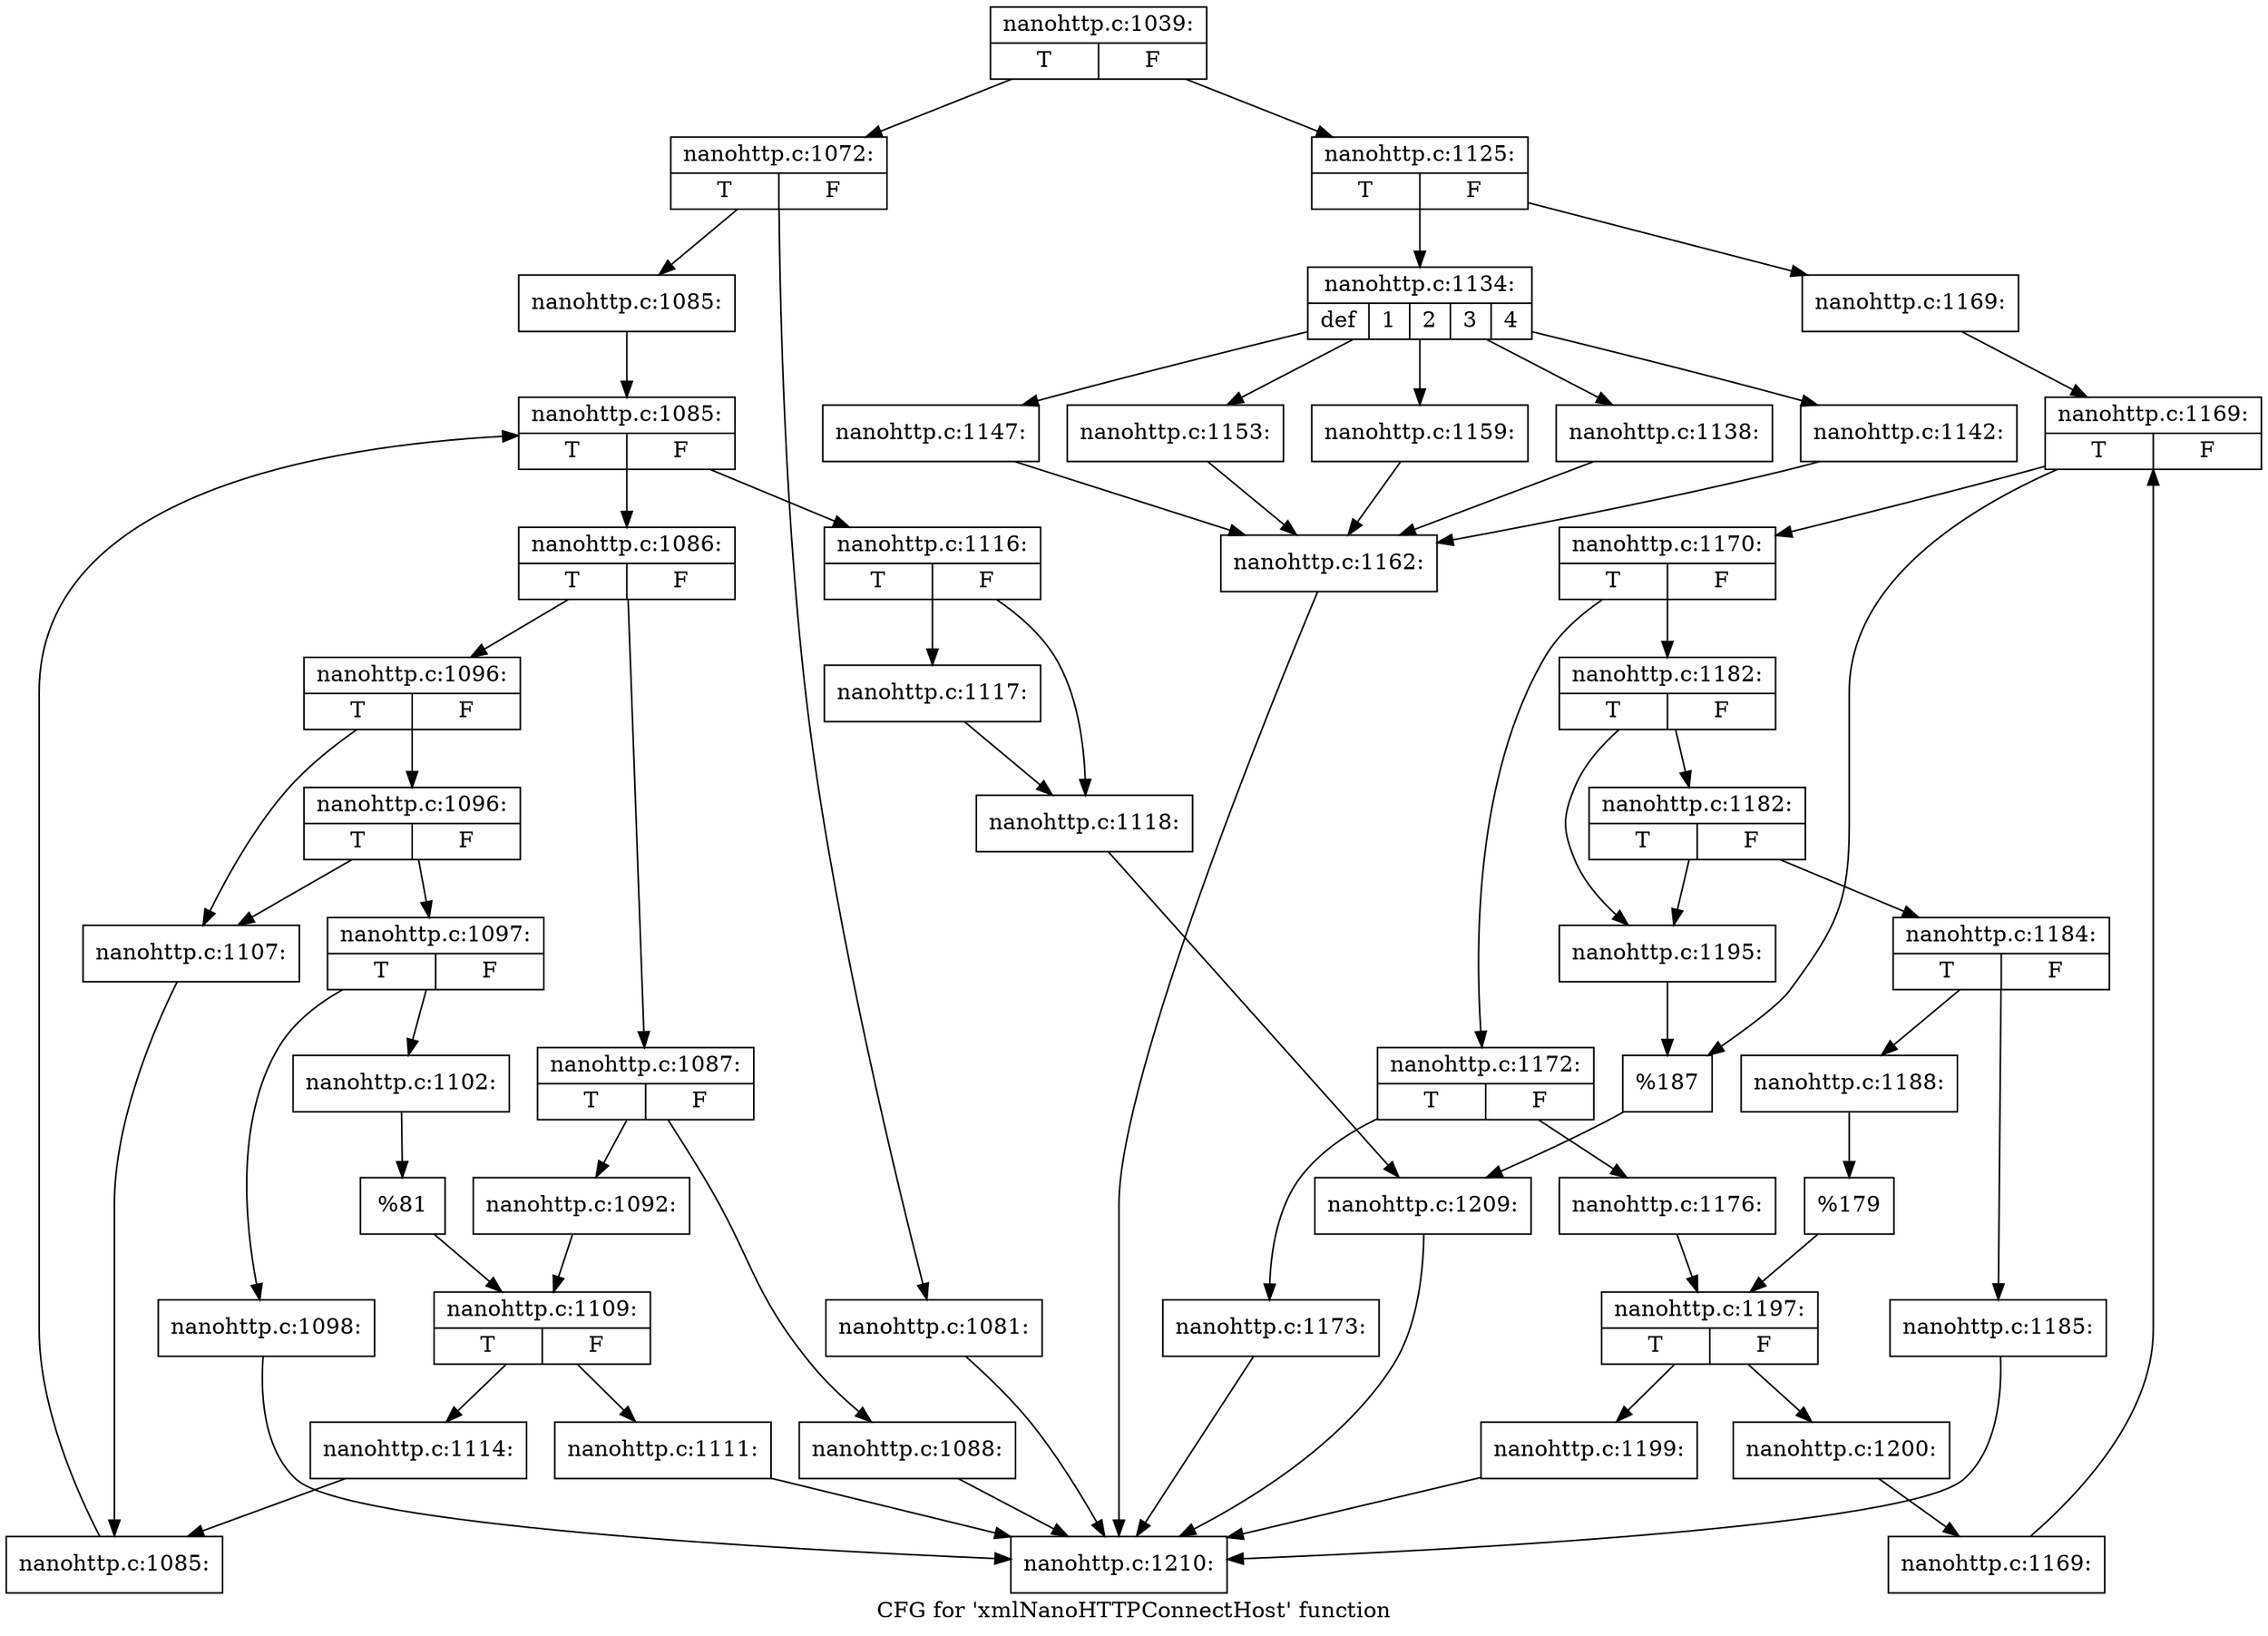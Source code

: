 digraph "CFG for 'xmlNanoHTTPConnectHost' function" {
	label="CFG for 'xmlNanoHTTPConnectHost' function";

	Node0x4460050 [shape=record,label="{nanohttp.c:1039:|{<s0>T|<s1>F}}"];
	Node0x4460050 -> Node0x4473720;
	Node0x4460050 -> Node0x44737c0;
	Node0x4473720 [shape=record,label="{nanohttp.c:1072:|{<s0>T|<s1>F}}"];
	Node0x4473720 -> Node0x439d220;
	Node0x4473720 -> Node0x439d550;
	Node0x439d220 [shape=record,label="{nanohttp.c:1081:}"];
	Node0x439d220 -> Node0x446a380;
	Node0x439d550 [shape=record,label="{nanohttp.c:1085:}"];
	Node0x439d550 -> Node0x439dd20;
	Node0x439dd20 [shape=record,label="{nanohttp.c:1085:|{<s0>T|<s1>F}}"];
	Node0x439dd20 -> Node0x439df80;
	Node0x439dd20 -> Node0x439db60;
	Node0x439df80 [shape=record,label="{nanohttp.c:1086:|{<s0>T|<s1>F}}"];
	Node0x439df80 -> Node0x439e180;
	Node0x439df80 -> Node0x439e220;
	Node0x439e180 [shape=record,label="{nanohttp.c:1087:|{<s0>T|<s1>F}}"];
	Node0x439e180 -> Node0x4381a60;
	Node0x439e180 -> Node0x439e6a0;
	Node0x4381a60 [shape=record,label="{nanohttp.c:1088:}"];
	Node0x4381a60 -> Node0x446a380;
	Node0x439e6a0 [shape=record,label="{nanohttp.c:1092:}"];
	Node0x439e6a0 -> Node0x439e1d0;
	Node0x439e220 [shape=record,label="{nanohttp.c:1096:|{<s0>T|<s1>F}}"];
	Node0x439e220 -> Node0x447d7d0;
	Node0x439e220 -> Node0x447d780;
	Node0x447d7d0 [shape=record,label="{nanohttp.c:1096:|{<s0>T|<s1>F}}"];
	Node0x447d7d0 -> Node0x447c5f0;
	Node0x447d7d0 -> Node0x447d780;
	Node0x447c5f0 [shape=record,label="{nanohttp.c:1097:|{<s0>T|<s1>F}}"];
	Node0x447c5f0 -> Node0x447dcd0;
	Node0x447c5f0 -> Node0x447dd20;
	Node0x447dcd0 [shape=record,label="{nanohttp.c:1098:}"];
	Node0x447dcd0 -> Node0x446a380;
	Node0x447dd20 [shape=record,label="{nanohttp.c:1102:}"];
	Node0x447dd20 -> Node0x447c920;
	Node0x447d780 [shape=record,label="{nanohttp.c:1107:}"];
	Node0x447d780 -> Node0x439df30;
	Node0x447c920 [shape=record,label="{%81}"];
	Node0x447c920 -> Node0x439e1d0;
	Node0x439e1d0 [shape=record,label="{nanohttp.c:1109:|{<s0>T|<s1>F}}"];
	Node0x439e1d0 -> Node0x447fad0;
	Node0x439e1d0 -> Node0x447fba0;
	Node0x447fad0 [shape=record,label="{nanohttp.c:1111:}"];
	Node0x447fad0 -> Node0x446a380;
	Node0x447fba0 [shape=record,label="{nanohttp.c:1114:}"];
	Node0x447fba0 -> Node0x439df30;
	Node0x439df30 [shape=record,label="{nanohttp.c:1085:}"];
	Node0x439df30 -> Node0x439dd20;
	Node0x439db60 [shape=record,label="{nanohttp.c:1116:|{<s0>T|<s1>F}}"];
	Node0x439db60 -> Node0x4480320;
	Node0x439db60 -> Node0x4480370;
	Node0x4480320 [shape=record,label="{nanohttp.c:1117:}"];
	Node0x4480320 -> Node0x4480370;
	Node0x4480370 [shape=record,label="{nanohttp.c:1118:}"];
	Node0x4480370 -> Node0x4473770;
	Node0x44737c0 [shape=record,label="{nanohttp.c:1125:|{<s0>T|<s1>F}}"];
	Node0x44737c0 -> Node0x4480c90;
	Node0x44737c0 -> Node0x4480f40;
	Node0x4480c90 [shape=record,label="{nanohttp.c:1134:|{<s0>def|<s1>1|<s2>2|<s3>3|<s4>4}}"];
	Node0x4480c90 -> Node0x4481c50;
	Node0x4480c90 -> Node0x4481f80;
	Node0x4480c90 -> Node0x4482430;
	Node0x4480c90 -> Node0x4481bd0;
	Node0x4480c90 -> Node0x4414000;
	Node0x4481f80 [shape=record,label="{nanohttp.c:1138:}"];
	Node0x4481f80 -> Node0x44810f0;
	Node0x4482430 [shape=record,label="{nanohttp.c:1142:}"];
	Node0x4482430 -> Node0x44810f0;
	Node0x4481bd0 [shape=record,label="{nanohttp.c:1147:}"];
	Node0x4481bd0 -> Node0x44810f0;
	Node0x4414000 [shape=record,label="{nanohttp.c:1153:}"];
	Node0x4414000 -> Node0x44810f0;
	Node0x4481c50 [shape=record,label="{nanohttp.c:1159:}"];
	Node0x4481c50 -> Node0x44810f0;
	Node0x44810f0 [shape=record,label="{nanohttp.c:1162:}"];
	Node0x44810f0 -> Node0x446a380;
	Node0x4480f40 [shape=record,label="{nanohttp.c:1169:}"];
	Node0x4480f40 -> Node0x44156b0;
	Node0x44156b0 [shape=record,label="{nanohttp.c:1169:|{<s0>T|<s1>F}}"];
	Node0x44156b0 -> Node0x440c2a0;
	Node0x44156b0 -> Node0x4415550;
	Node0x440c2a0 [shape=record,label="{nanohttp.c:1170:|{<s0>T|<s1>F}}"];
	Node0x440c2a0 -> Node0x4415860;
	Node0x440c2a0 -> Node0x440c780;
	Node0x4415860 [shape=record,label="{nanohttp.c:1172:|{<s0>T|<s1>F}}"];
	Node0x4415860 -> Node0x428e360;
	Node0x4415860 -> Node0x428e3b0;
	Node0x428e360 [shape=record,label="{nanohttp.c:1173:}"];
	Node0x428e360 -> Node0x446a380;
	Node0x428e3b0 [shape=record,label="{nanohttp.c:1176:}"];
	Node0x428e3b0 -> Node0x440c730;
	Node0x440c780 [shape=record,label="{nanohttp.c:1182:|{<s0>T|<s1>F}}"];
	Node0x440c780 -> Node0x4488a40;
	Node0x440c780 -> Node0x44889f0;
	Node0x4488a40 [shape=record,label="{nanohttp.c:1182:|{<s0>T|<s1>F}}"];
	Node0x4488a40 -> Node0x428f310;
	Node0x4488a40 -> Node0x44889f0;
	Node0x428f310 [shape=record,label="{nanohttp.c:1184:|{<s0>T|<s1>F}}"];
	Node0x428f310 -> Node0x44890b0;
	Node0x428f310 -> Node0x4489100;
	Node0x44890b0 [shape=record,label="{nanohttp.c:1185:}"];
	Node0x44890b0 -> Node0x446a380;
	Node0x4489100 [shape=record,label="{nanohttp.c:1188:}"];
	Node0x4489100 -> Node0x44889a0;
	Node0x44889f0 [shape=record,label="{nanohttp.c:1195:}"];
	Node0x44889f0 -> Node0x4415550;
	Node0x44889a0 [shape=record,label="{%179}"];
	Node0x44889a0 -> Node0x440c730;
	Node0x440c730 [shape=record,label="{nanohttp.c:1197:|{<s0>T|<s1>F}}"];
	Node0x440c730 -> Node0x448a080;
	Node0x440c730 -> Node0x448b1e0;
	Node0x448a080 [shape=record,label="{nanohttp.c:1199:}"];
	Node0x448a080 -> Node0x446a380;
	Node0x448b1e0 [shape=record,label="{nanohttp.c:1200:}"];
	Node0x448b1e0 -> Node0x440c250;
	Node0x440c250 [shape=record,label="{nanohttp.c:1169:}"];
	Node0x440c250 -> Node0x44156b0;
	Node0x4415550 [shape=record,label="{%187}"];
	Node0x4415550 -> Node0x4473770;
	Node0x4473770 [shape=record,label="{nanohttp.c:1209:}"];
	Node0x4473770 -> Node0x446a380;
	Node0x446a380 [shape=record,label="{nanohttp.c:1210:}"];
}
